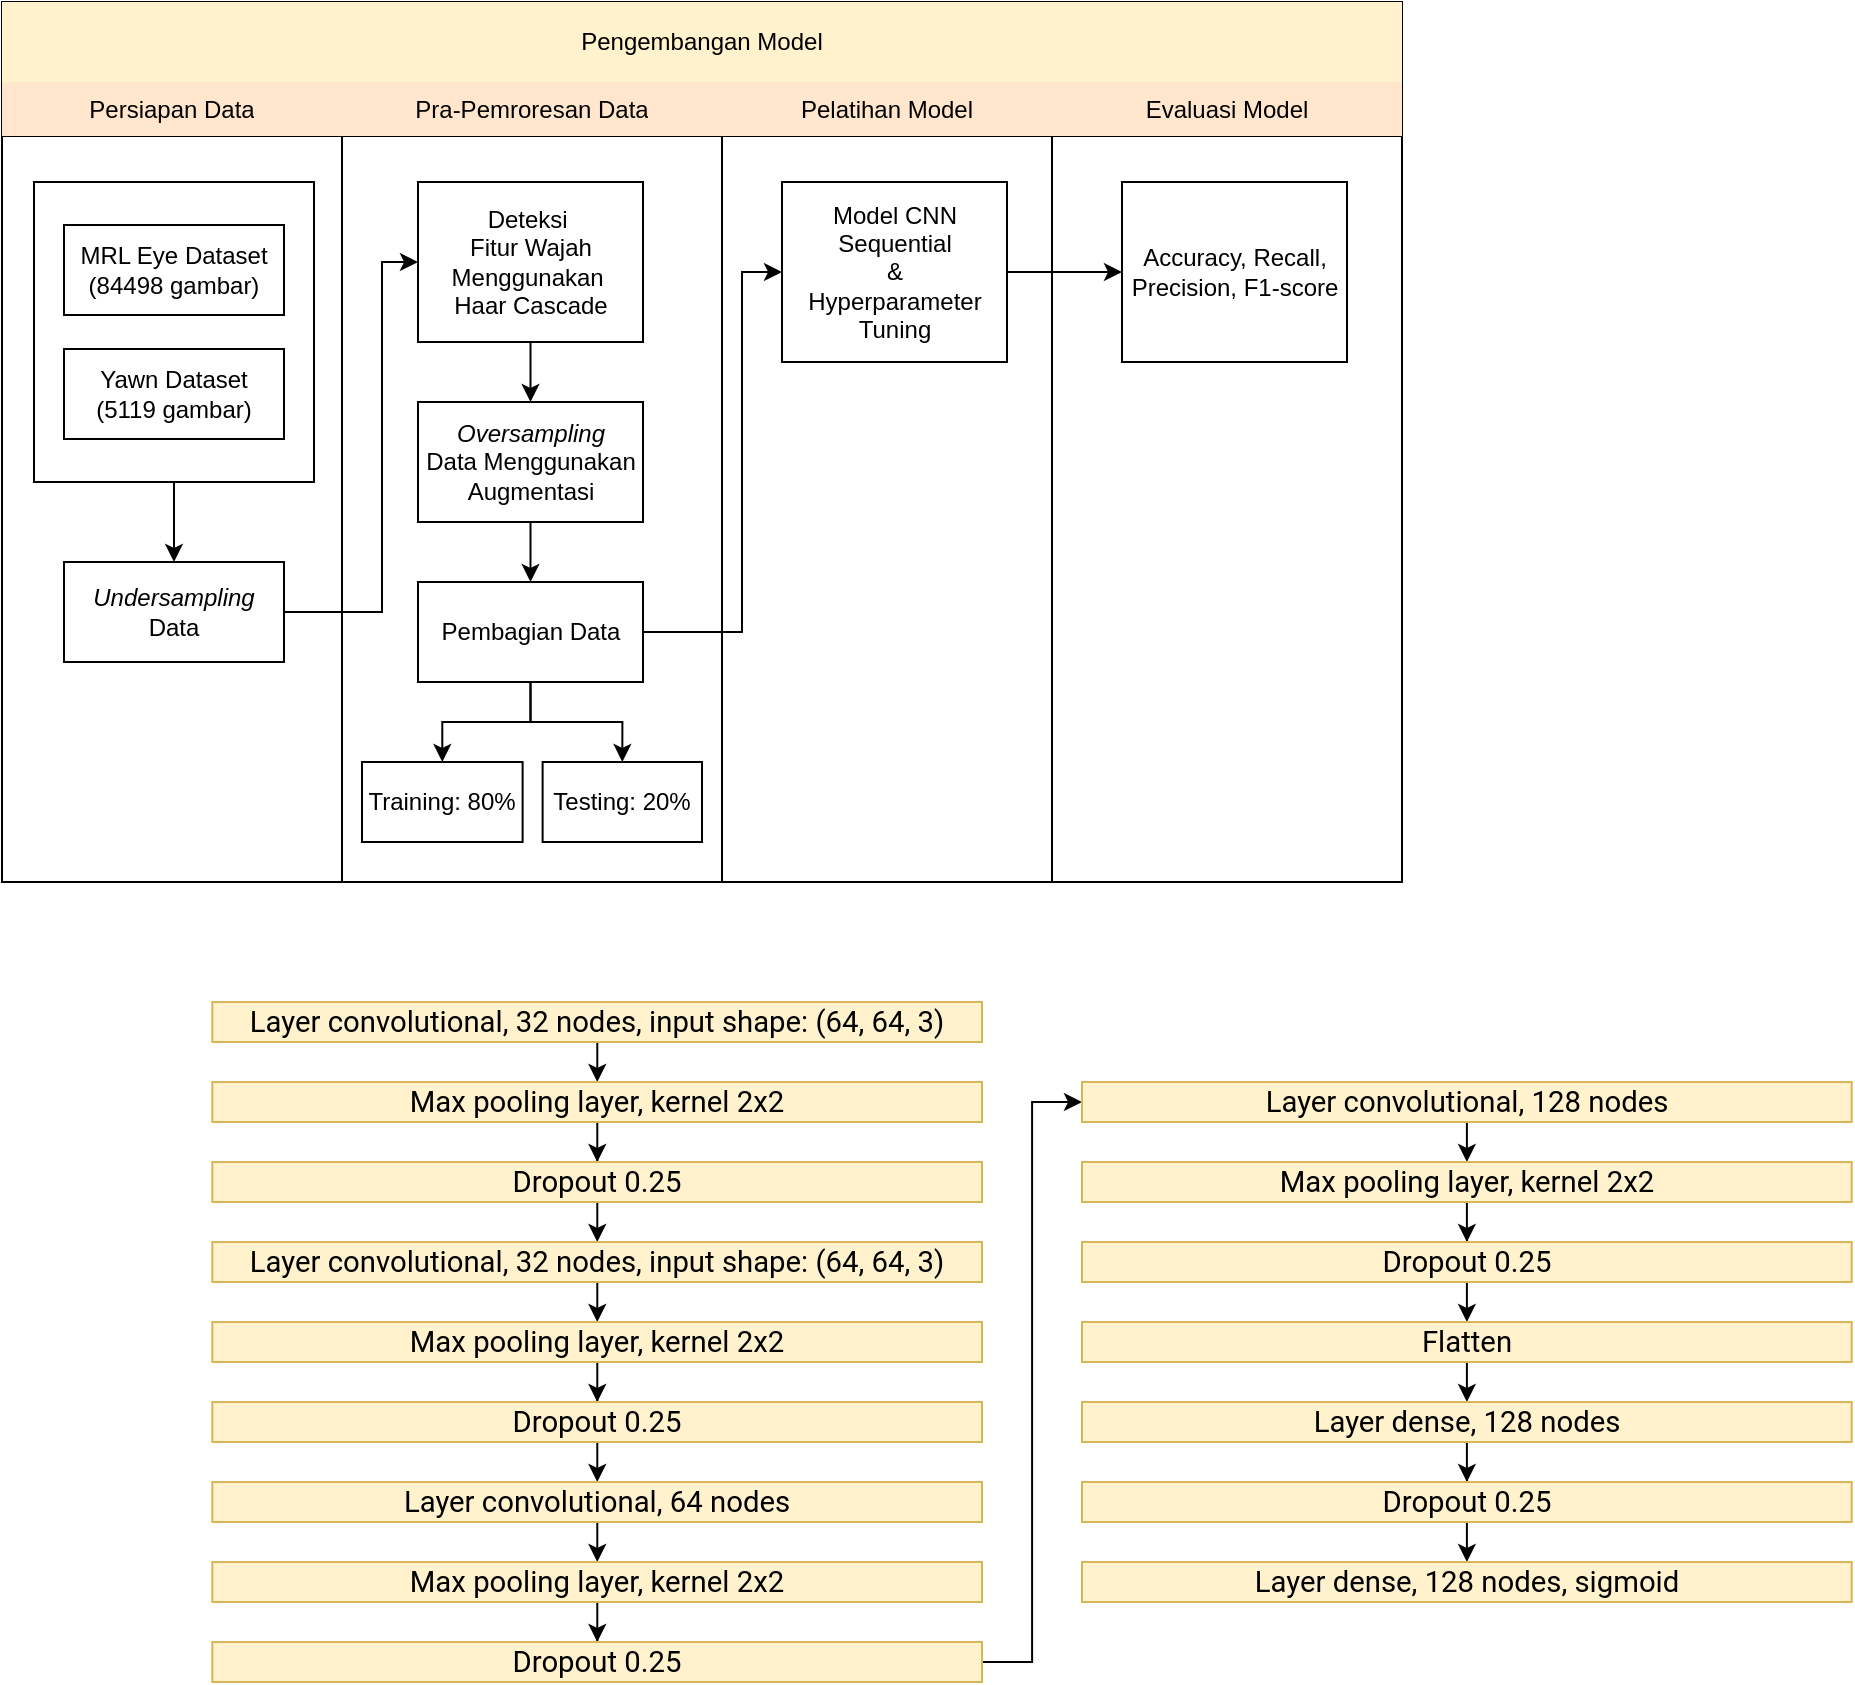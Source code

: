 <mxfile version="26.0.3">
  <diagram name="Halaman-1" id="F-EGLXpYpeBMAb6dZy1f">
    <mxGraphModel dx="872" dy="469" grid="1" gridSize="10" guides="1" tooltips="1" connect="1" arrows="1" fold="1" page="1" pageScale="1" pageWidth="827" pageHeight="1169" math="0" shadow="0">
      <root>
        <mxCell id="0" />
        <mxCell id="1" parent="0" />
        <mxCell id="pbT7XOe0b9rUdH8Onk3J-1" value="" style="shape=table;startSize=0;container=1;collapsible=0;childLayout=tableLayout;" parent="1" vertex="1">
          <mxGeometry x="100" y="40" width="700" height="440" as="geometry" />
        </mxCell>
        <mxCell id="pbT7XOe0b9rUdH8Onk3J-2" value="" style="shape=tableRow;horizontal=0;startSize=0;swimlaneHead=0;swimlaneBody=0;strokeColor=inherit;top=0;left=0;bottom=0;right=0;collapsible=0;dropTarget=0;fillColor=none;points=[[0,0.5],[1,0.5]];portConstraint=eastwest;" parent="pbT7XOe0b9rUdH8Onk3J-1" vertex="1">
          <mxGeometry width="700" height="40" as="geometry" />
        </mxCell>
        <mxCell id="pbT7XOe0b9rUdH8Onk3J-3" value="Pengembangan Model" style="shape=partialRectangle;html=1;whiteSpace=wrap;connectable=0;strokeColor=#d6b656;overflow=hidden;fillColor=#fff2cc;top=0;left=0;bottom=0;right=0;pointerEvents=1;rowspan=1;colspan=4;" parent="pbT7XOe0b9rUdH8Onk3J-2" vertex="1">
          <mxGeometry width="700" height="40" as="geometry">
            <mxRectangle width="170" height="40" as="alternateBounds" />
          </mxGeometry>
        </mxCell>
        <mxCell id="pbT7XOe0b9rUdH8Onk3J-4" value="" style="shape=partialRectangle;html=1;whiteSpace=wrap;connectable=0;strokeColor=inherit;overflow=hidden;fillColor=none;top=0;left=0;bottom=0;right=0;pointerEvents=1;" parent="pbT7XOe0b9rUdH8Onk3J-2" vertex="1" visible="0">
          <mxGeometry x="170" width="190" height="40" as="geometry">
            <mxRectangle width="190" height="40" as="alternateBounds" />
          </mxGeometry>
        </mxCell>
        <mxCell id="pbT7XOe0b9rUdH8Onk3J-5" value="" style="shape=partialRectangle;html=1;whiteSpace=wrap;connectable=0;strokeColor=inherit;overflow=hidden;fillColor=none;top=0;left=0;bottom=0;right=0;pointerEvents=1;" parent="pbT7XOe0b9rUdH8Onk3J-2" vertex="1" visible="0">
          <mxGeometry x="360" width="165" height="40" as="geometry">
            <mxRectangle width="165" height="40" as="alternateBounds" />
          </mxGeometry>
        </mxCell>
        <mxCell id="pbT7XOe0b9rUdH8Onk3J-6" value="" style="shape=partialRectangle;html=1;whiteSpace=wrap;connectable=0;strokeColor=inherit;overflow=hidden;fillColor=none;top=0;left=0;bottom=0;right=0;pointerEvents=1;" parent="pbT7XOe0b9rUdH8Onk3J-2" vertex="1" visible="0">
          <mxGeometry x="525" width="175" height="40" as="geometry">
            <mxRectangle width="175" height="40" as="alternateBounds" />
          </mxGeometry>
        </mxCell>
        <mxCell id="pbT7XOe0b9rUdH8Onk3J-7" value="" style="shape=tableRow;horizontal=0;startSize=0;swimlaneHead=0;swimlaneBody=0;strokeColor=inherit;top=0;left=0;bottom=0;right=0;collapsible=0;dropTarget=0;fillColor=none;points=[[0,0.5],[1,0.5]];portConstraint=eastwest;" parent="pbT7XOe0b9rUdH8Onk3J-1" vertex="1">
          <mxGeometry y="40" width="700" height="27" as="geometry" />
        </mxCell>
        <mxCell id="pbT7XOe0b9rUdH8Onk3J-8" value="Persiapan Data" style="shape=partialRectangle;html=1;whiteSpace=wrap;connectable=0;strokeColor=#d79b00;overflow=hidden;fillColor=#ffe6cc;top=0;left=0;bottom=0;right=0;pointerEvents=1;" parent="pbT7XOe0b9rUdH8Onk3J-7" vertex="1">
          <mxGeometry width="170" height="27" as="geometry">
            <mxRectangle width="170" height="27" as="alternateBounds" />
          </mxGeometry>
        </mxCell>
        <mxCell id="pbT7XOe0b9rUdH8Onk3J-9" value="Pra-Pemroresan Data" style="shape=partialRectangle;html=1;whiteSpace=wrap;connectable=0;strokeColor=#d79b00;overflow=hidden;fillColor=#ffe6cc;top=0;left=0;bottom=0;right=0;pointerEvents=1;" parent="pbT7XOe0b9rUdH8Onk3J-7" vertex="1">
          <mxGeometry x="170" width="190" height="27" as="geometry">
            <mxRectangle width="190" height="27" as="alternateBounds" />
          </mxGeometry>
        </mxCell>
        <mxCell id="pbT7XOe0b9rUdH8Onk3J-10" value="Pelatihan Model" style="shape=partialRectangle;html=1;whiteSpace=wrap;connectable=0;strokeColor=#d79b00;overflow=hidden;fillColor=#ffe6cc;top=0;left=0;bottom=0;right=0;pointerEvents=1;" parent="pbT7XOe0b9rUdH8Onk3J-7" vertex="1">
          <mxGeometry x="360" width="165" height="27" as="geometry">
            <mxRectangle width="165" height="27" as="alternateBounds" />
          </mxGeometry>
        </mxCell>
        <mxCell id="pbT7XOe0b9rUdH8Onk3J-11" value="Evaluasi Model" style="shape=partialRectangle;html=1;whiteSpace=wrap;connectable=0;strokeColor=#d79b00;overflow=hidden;fillColor=#ffe6cc;top=0;left=0;bottom=0;right=0;pointerEvents=1;" parent="pbT7XOe0b9rUdH8Onk3J-7" vertex="1">
          <mxGeometry x="525" width="175" height="27" as="geometry">
            <mxRectangle width="175" height="27" as="alternateBounds" />
          </mxGeometry>
        </mxCell>
        <mxCell id="pbT7XOe0b9rUdH8Onk3J-12" style="shape=tableRow;horizontal=0;startSize=0;swimlaneHead=0;swimlaneBody=0;strokeColor=inherit;top=0;left=0;bottom=0;right=0;collapsible=0;dropTarget=0;fillColor=none;points=[[0,0.5],[1,0.5]];portConstraint=eastwest;" parent="pbT7XOe0b9rUdH8Onk3J-1" vertex="1">
          <mxGeometry y="67" width="700" height="373" as="geometry" />
        </mxCell>
        <mxCell id="pbT7XOe0b9rUdH8Onk3J-13" style="shape=partialRectangle;html=1;whiteSpace=wrap;connectable=0;strokeColor=inherit;overflow=hidden;fillColor=none;top=0;left=0;bottom=0;right=0;pointerEvents=1;" parent="pbT7XOe0b9rUdH8Onk3J-12" vertex="1">
          <mxGeometry width="170" height="373" as="geometry">
            <mxRectangle width="170" height="373" as="alternateBounds" />
          </mxGeometry>
        </mxCell>
        <mxCell id="pbT7XOe0b9rUdH8Onk3J-14" style="shape=partialRectangle;html=1;whiteSpace=wrap;connectable=0;strokeColor=inherit;overflow=hidden;fillColor=none;top=0;left=0;bottom=0;right=0;pointerEvents=1;" parent="pbT7XOe0b9rUdH8Onk3J-12" vertex="1">
          <mxGeometry x="170" width="190" height="373" as="geometry">
            <mxRectangle width="190" height="373" as="alternateBounds" />
          </mxGeometry>
        </mxCell>
        <mxCell id="pbT7XOe0b9rUdH8Onk3J-15" style="shape=partialRectangle;html=1;whiteSpace=wrap;connectable=0;strokeColor=inherit;overflow=hidden;fillColor=none;top=0;left=0;bottom=0;right=0;pointerEvents=1;" parent="pbT7XOe0b9rUdH8Onk3J-12" vertex="1">
          <mxGeometry x="360" width="165" height="373" as="geometry">
            <mxRectangle width="165" height="373" as="alternateBounds" />
          </mxGeometry>
        </mxCell>
        <mxCell id="pbT7XOe0b9rUdH8Onk3J-16" style="shape=partialRectangle;html=1;whiteSpace=wrap;connectable=0;strokeColor=inherit;overflow=hidden;fillColor=none;top=0;left=0;bottom=0;right=0;pointerEvents=1;" parent="pbT7XOe0b9rUdH8Onk3J-12" vertex="1">
          <mxGeometry x="525" width="175" height="373" as="geometry">
            <mxRectangle width="175" height="373" as="alternateBounds" />
          </mxGeometry>
        </mxCell>
        <mxCell id="uIxYFUo7oP4-__J7Timu-9" value="" style="edgeStyle=orthogonalEdgeStyle;rounded=0;orthogonalLoop=1;jettySize=auto;html=1;" edge="1" parent="1" source="pbT7XOe0b9rUdH8Onk3J-20" target="pbT7XOe0b9rUdH8Onk3J-23">
          <mxGeometry relative="1" as="geometry" />
        </mxCell>
        <mxCell id="pbT7XOe0b9rUdH8Onk3J-20" value="Deteksi&amp;nbsp;&lt;div&gt;Fitur Wajah Menggunakan&amp;nbsp;&lt;/div&gt;&lt;div&gt;Haar Cascade&lt;/div&gt;" style="rounded=0;whiteSpace=wrap;html=1;" parent="1" vertex="1">
          <mxGeometry x="308" y="130" width="112.5" height="80" as="geometry" />
        </mxCell>
        <mxCell id="pbT7XOe0b9rUdH8Onk3J-21" value="Accuracy, Recall, Precision, F1-score" style="rounded=0;whiteSpace=wrap;html=1;" parent="1" vertex="1">
          <mxGeometry x="660" y="130" width="112.5" height="90" as="geometry" />
        </mxCell>
        <mxCell id="uIxYFUo7oP4-__J7Timu-12" style="edgeStyle=orthogonalEdgeStyle;rounded=0;orthogonalLoop=1;jettySize=auto;html=1;entryX=0;entryY=0.5;entryDx=0;entryDy=0;" edge="1" parent="1" source="pbT7XOe0b9rUdH8Onk3J-22" target="uIxYFUo7oP4-__J7Timu-11">
          <mxGeometry relative="1" as="geometry">
            <Array as="points">
              <mxPoint x="470" y="355" />
              <mxPoint x="470" y="175" />
            </Array>
          </mxGeometry>
        </mxCell>
        <mxCell id="uIxYFUo7oP4-__J7Timu-15" value="" style="edgeStyle=orthogonalEdgeStyle;rounded=0;orthogonalLoop=1;jettySize=auto;html=1;" edge="1" parent="1" source="pbT7XOe0b9rUdH8Onk3J-22" target="uIxYFUo7oP4-__J7Timu-14">
          <mxGeometry relative="1" as="geometry" />
        </mxCell>
        <mxCell id="uIxYFUo7oP4-__J7Timu-17" style="edgeStyle=orthogonalEdgeStyle;rounded=0;orthogonalLoop=1;jettySize=auto;html=1;entryX=0.5;entryY=0;entryDx=0;entryDy=0;" edge="1" parent="1" source="pbT7XOe0b9rUdH8Onk3J-22" target="uIxYFUo7oP4-__J7Timu-16">
          <mxGeometry relative="1" as="geometry" />
        </mxCell>
        <mxCell id="pbT7XOe0b9rUdH8Onk3J-22" value="Pembagian Data" style="rounded=0;whiteSpace=wrap;html=1;" parent="1" vertex="1">
          <mxGeometry x="308" y="330" width="112.5" height="50" as="geometry" />
        </mxCell>
        <mxCell id="uIxYFUo7oP4-__J7Timu-10" value="" style="edgeStyle=orthogonalEdgeStyle;rounded=0;orthogonalLoop=1;jettySize=auto;html=1;" edge="1" parent="1" source="pbT7XOe0b9rUdH8Onk3J-23" target="pbT7XOe0b9rUdH8Onk3J-22">
          <mxGeometry relative="1" as="geometry" />
        </mxCell>
        <mxCell id="pbT7XOe0b9rUdH8Onk3J-23" value="&lt;i&gt;Oversampling&lt;/i&gt;&lt;div&gt;Data Menggunakan Augmentasi&lt;/div&gt;" style="rounded=0;whiteSpace=wrap;html=1;" parent="1" vertex="1">
          <mxGeometry x="308" y="240" width="112.5" height="60" as="geometry" />
        </mxCell>
        <mxCell id="uIxYFUo7oP4-__J7Timu-8" style="edgeStyle=orthogonalEdgeStyle;rounded=0;orthogonalLoop=1;jettySize=auto;html=1;entryX=0;entryY=0.5;entryDx=0;entryDy=0;" edge="1" parent="1" source="eHNbWOPZ8TtTcvfyzyi6-3" target="pbT7XOe0b9rUdH8Onk3J-20">
          <mxGeometry relative="1" as="geometry">
            <Array as="points">
              <mxPoint x="290" y="345" />
              <mxPoint x="290" y="170" />
            </Array>
          </mxGeometry>
        </mxCell>
        <mxCell id="eHNbWOPZ8TtTcvfyzyi6-3" value="&lt;i&gt;Undersampling&lt;/i&gt;&lt;div&gt;Data&lt;/div&gt;" style="rounded=0;whiteSpace=wrap;html=1;" parent="1" vertex="1">
          <mxGeometry x="131" y="320" width="110" height="50" as="geometry" />
        </mxCell>
        <mxCell id="uIxYFUo7oP4-__J7Timu-5" value="" style="group" vertex="1" connectable="0" parent="1">
          <mxGeometry x="116" y="130" width="140" height="150" as="geometry" />
        </mxCell>
        <mxCell id="uIxYFUo7oP4-__J7Timu-3" value="" style="rounded=0;whiteSpace=wrap;html=1;" vertex="1" parent="uIxYFUo7oP4-__J7Timu-5">
          <mxGeometry width="140" height="150" as="geometry" />
        </mxCell>
        <mxCell id="pbT7XOe0b9rUdH8Onk3J-17" value="MRL Eye Dataset&lt;br&gt;(84498 gambar)" style="rounded=0;whiteSpace=wrap;html=1;" parent="uIxYFUo7oP4-__J7Timu-5" vertex="1">
          <mxGeometry x="15" y="21.5" width="110" height="45" as="geometry" />
        </mxCell>
        <mxCell id="pbT7XOe0b9rUdH8Onk3J-18" value="Yawn Dataset&lt;br&gt;(5119 gambar)" style="rounded=0;whiteSpace=wrap;html=1;" parent="uIxYFUo7oP4-__J7Timu-5" vertex="1">
          <mxGeometry x="15" y="83.5" width="110" height="45" as="geometry" />
        </mxCell>
        <mxCell id="uIxYFUo7oP4-__J7Timu-6" style="edgeStyle=orthogonalEdgeStyle;rounded=0;orthogonalLoop=1;jettySize=auto;html=1;entryX=0.5;entryY=0;entryDx=0;entryDy=0;" edge="1" parent="1" source="uIxYFUo7oP4-__J7Timu-3" target="eHNbWOPZ8TtTcvfyzyi6-3">
          <mxGeometry relative="1" as="geometry" />
        </mxCell>
        <mxCell id="uIxYFUo7oP4-__J7Timu-18" value="" style="edgeStyle=orthogonalEdgeStyle;rounded=0;orthogonalLoop=1;jettySize=auto;html=1;" edge="1" parent="1" source="uIxYFUo7oP4-__J7Timu-11" target="pbT7XOe0b9rUdH8Onk3J-21">
          <mxGeometry relative="1" as="geometry" />
        </mxCell>
        <mxCell id="uIxYFUo7oP4-__J7Timu-11" value="Model CNN Sequential&lt;div&gt;&amp;amp;&lt;/div&gt;&lt;div&gt;Hyperparameter Tuning&lt;br&gt;&lt;/div&gt;" style="rounded=0;whiteSpace=wrap;html=1;" vertex="1" parent="1">
          <mxGeometry x="490" y="130" width="112.5" height="90" as="geometry" />
        </mxCell>
        <mxCell id="uIxYFUo7oP4-__J7Timu-14" value="Training: 80%" style="whiteSpace=wrap;html=1;rounded=0;" vertex="1" parent="1">
          <mxGeometry x="280" y="420" width="80.31" height="40" as="geometry" />
        </mxCell>
        <mxCell id="uIxYFUo7oP4-__J7Timu-16" value="Testing: 20%" style="whiteSpace=wrap;html=1;rounded=0;" vertex="1" parent="1">
          <mxGeometry x="370.31" y="420" width="79.69" height="40" as="geometry" />
        </mxCell>
        <mxCell id="uIxYFUo7oP4-__J7Timu-23" value="" style="edgeStyle=orthogonalEdgeStyle;rounded=0;orthogonalLoop=1;jettySize=auto;html=1;entryX=0.5;entryY=0;entryDx=0;entryDy=0;" edge="1" parent="1" source="uIxYFUo7oP4-__J7Timu-19" target="uIxYFUo7oP4-__J7Timu-20">
          <mxGeometry relative="1" as="geometry" />
        </mxCell>
        <mxCell id="uIxYFUo7oP4-__J7Timu-19" value="&lt;span id=&quot;docs-internal-guid-4dfbe26f-7fff-c08b-8545-e67e6aaef200&quot;&gt;&lt;p style=&quot;line-height:1.2;margin-top:0pt;margin-bottom:0pt;&quot; dir=&quot;ltr&quot;&gt;&lt;span style=&quot;font-size: 11pt; font-family: Roboto, sans-serif; background-color: transparent; font-variant-numeric: normal; font-variant-east-asian: normal; font-variant-alternates: normal; font-variant-position: normal; font-variant-emoji: normal; vertical-align: baseline; white-space-collapse: preserve;&quot;&gt;&lt;font&gt;Layer convolutional, 32 nodes, input shape: (64, 64, 3)&lt;/font&gt;&lt;/span&gt;&lt;/p&gt;&lt;/span&gt;" style="rounded=0;whiteSpace=wrap;html=1;fillColor=#fff2cc;strokeColor=#d6b656;" vertex="1" parent="1">
          <mxGeometry x="205.15" y="540" width="384.85" height="20" as="geometry" />
        </mxCell>
        <mxCell id="uIxYFUo7oP4-__J7Timu-24" value="" style="edgeStyle=orthogonalEdgeStyle;rounded=0;orthogonalLoop=1;jettySize=auto;html=1;" edge="1" parent="1" source="uIxYFUo7oP4-__J7Timu-20" target="uIxYFUo7oP4-__J7Timu-21">
          <mxGeometry relative="1" as="geometry" />
        </mxCell>
        <mxCell id="uIxYFUo7oP4-__J7Timu-20" value="&lt;span id=&quot;docs-internal-guid-4dfbe26f-7fff-c08b-8545-e67e6aaef200&quot;&gt;&lt;p style=&quot;line-height:1.2;margin-top:0pt;margin-bottom:0pt;&quot; dir=&quot;ltr&quot;&gt;&lt;font face=&quot;Roboto, sans-serif&quot;&gt;&lt;span style=&quot;font-size: 14.667px; white-space-collapse: preserve;&quot;&gt;Max pooling layer, kernel 2x2&lt;/span&gt;&lt;/font&gt;&lt;/p&gt;&lt;/span&gt;" style="rounded=0;whiteSpace=wrap;html=1;fillColor=#fff2cc;strokeColor=#d6b656;" vertex="1" parent="1">
          <mxGeometry x="205.15" y="580" width="384.85" height="20" as="geometry" />
        </mxCell>
        <mxCell id="uIxYFUo7oP4-__J7Timu-31" style="edgeStyle=orthogonalEdgeStyle;rounded=0;orthogonalLoop=1;jettySize=auto;html=1;entryX=0.5;entryY=0;entryDx=0;entryDy=0;" edge="1" parent="1" source="uIxYFUo7oP4-__J7Timu-21" target="uIxYFUo7oP4-__J7Timu-26">
          <mxGeometry relative="1" as="geometry" />
        </mxCell>
        <mxCell id="uIxYFUo7oP4-__J7Timu-21" value="&lt;span id=&quot;docs-internal-guid-4dfbe26f-7fff-c08b-8545-e67e6aaef200&quot;&gt;&lt;p style=&quot;line-height:1.2;margin-top:0pt;margin-bottom:0pt;&quot; dir=&quot;ltr&quot;&gt;&lt;font face=&quot;Roboto, sans-serif&quot;&gt;&lt;span style=&quot;font-size: 14.667px; white-space-collapse: preserve;&quot;&gt;Dropout 0.25&lt;/span&gt;&lt;/font&gt;&lt;/p&gt;&lt;/span&gt;" style="rounded=0;whiteSpace=wrap;html=1;fillColor=#fff2cc;strokeColor=#d6b656;" vertex="1" parent="1">
          <mxGeometry x="205.15" y="620" width="384.85" height="20" as="geometry" />
        </mxCell>
        <mxCell id="uIxYFUo7oP4-__J7Timu-25" value="" style="edgeStyle=orthogonalEdgeStyle;rounded=0;orthogonalLoop=1;jettySize=auto;html=1;entryX=0.5;entryY=0;entryDx=0;entryDy=0;" edge="1" parent="1" source="uIxYFUo7oP4-__J7Timu-26" target="uIxYFUo7oP4-__J7Timu-28">
          <mxGeometry relative="1" as="geometry" />
        </mxCell>
        <mxCell id="uIxYFUo7oP4-__J7Timu-26" value="&lt;span id=&quot;docs-internal-guid-4dfbe26f-7fff-c08b-8545-e67e6aaef200&quot;&gt;&lt;p style=&quot;line-height:1.2;margin-top:0pt;margin-bottom:0pt;&quot; dir=&quot;ltr&quot;&gt;&lt;span style=&quot;font-size: 11pt; font-family: Roboto, sans-serif; background-color: transparent; font-variant-numeric: normal; font-variant-east-asian: normal; font-variant-alternates: normal; font-variant-position: normal; font-variant-emoji: normal; vertical-align: baseline; white-space-collapse: preserve;&quot;&gt;&lt;font&gt;Layer convolutional, 32 nodes, input shape: (64, 64, 3)&lt;/font&gt;&lt;/span&gt;&lt;/p&gt;&lt;/span&gt;" style="rounded=0;whiteSpace=wrap;html=1;fillColor=#fff2cc;strokeColor=#d6b656;" vertex="1" parent="1">
          <mxGeometry x="205.15" y="660" width="384.85" height="20" as="geometry" />
        </mxCell>
        <mxCell id="uIxYFUo7oP4-__J7Timu-27" value="" style="edgeStyle=orthogonalEdgeStyle;rounded=0;orthogonalLoop=1;jettySize=auto;html=1;" edge="1" parent="1" source="uIxYFUo7oP4-__J7Timu-28" target="uIxYFUo7oP4-__J7Timu-29">
          <mxGeometry relative="1" as="geometry" />
        </mxCell>
        <mxCell id="uIxYFUo7oP4-__J7Timu-28" value="&lt;span id=&quot;docs-internal-guid-4dfbe26f-7fff-c08b-8545-e67e6aaef200&quot;&gt;&lt;p style=&quot;line-height:1.2;margin-top:0pt;margin-bottom:0pt;&quot; dir=&quot;ltr&quot;&gt;&lt;font face=&quot;Roboto, sans-serif&quot;&gt;&lt;span style=&quot;font-size: 14.667px; white-space-collapse: preserve;&quot;&gt;Max pooling layer, kernel 2x2&lt;/span&gt;&lt;/font&gt;&lt;/p&gt;&lt;/span&gt;" style="rounded=0;whiteSpace=wrap;html=1;fillColor=#fff2cc;strokeColor=#d6b656;" vertex="1" parent="1">
          <mxGeometry x="205.15" y="700" width="384.85" height="20" as="geometry" />
        </mxCell>
        <mxCell id="uIxYFUo7oP4-__J7Timu-37" style="edgeStyle=orthogonalEdgeStyle;rounded=0;orthogonalLoop=1;jettySize=auto;html=1;entryX=0.5;entryY=0;entryDx=0;entryDy=0;" edge="1" parent="1" source="uIxYFUo7oP4-__J7Timu-29" target="uIxYFUo7oP4-__J7Timu-33">
          <mxGeometry relative="1" as="geometry" />
        </mxCell>
        <mxCell id="uIxYFUo7oP4-__J7Timu-29" value="&lt;span id=&quot;docs-internal-guid-4dfbe26f-7fff-c08b-8545-e67e6aaef200&quot;&gt;&lt;p style=&quot;line-height:1.2;margin-top:0pt;margin-bottom:0pt;&quot; dir=&quot;ltr&quot;&gt;&lt;span style=&quot;font-family: Roboto, sans-serif; font-size: 14.667px; white-space-collapse: preserve;&quot;&gt;Dropout 0.25&lt;/span&gt;&lt;/p&gt;&lt;/span&gt;" style="rounded=0;whiteSpace=wrap;html=1;fillColor=#fff2cc;strokeColor=#d6b656;" vertex="1" parent="1">
          <mxGeometry x="205.15" y="740" width="384.85" height="20" as="geometry" />
        </mxCell>
        <mxCell id="uIxYFUo7oP4-__J7Timu-32" value="" style="edgeStyle=orthogonalEdgeStyle;rounded=0;orthogonalLoop=1;jettySize=auto;html=1;entryX=0.5;entryY=0;entryDx=0;entryDy=0;" edge="1" parent="1" source="uIxYFUo7oP4-__J7Timu-33" target="uIxYFUo7oP4-__J7Timu-35">
          <mxGeometry relative="1" as="geometry" />
        </mxCell>
        <mxCell id="uIxYFUo7oP4-__J7Timu-33" value="&lt;span id=&quot;docs-internal-guid-4dfbe26f-7fff-c08b-8545-e67e6aaef200&quot;&gt;&lt;p style=&quot;line-height:1.2;margin-top:0pt;margin-bottom:0pt;&quot; dir=&quot;ltr&quot;&gt;&lt;span style=&quot;font-size: 11pt; font-family: Roboto, sans-serif; background-color: transparent; font-variant-numeric: normal; font-variant-east-asian: normal; font-variant-alternates: normal; font-variant-position: normal; font-variant-emoji: normal; vertical-align: baseline; white-space-collapse: preserve;&quot;&gt;&lt;font&gt;Layer convolutional, 64 nodes&lt;/font&gt;&lt;/span&gt;&lt;/p&gt;&lt;/span&gt;" style="rounded=0;whiteSpace=wrap;html=1;fillColor=#fff2cc;strokeColor=#d6b656;" vertex="1" parent="1">
          <mxGeometry x="205.15" y="780" width="384.85" height="20" as="geometry" />
        </mxCell>
        <mxCell id="uIxYFUo7oP4-__J7Timu-34" value="" style="edgeStyle=orthogonalEdgeStyle;rounded=0;orthogonalLoop=1;jettySize=auto;html=1;" edge="1" parent="1" source="uIxYFUo7oP4-__J7Timu-35" target="uIxYFUo7oP4-__J7Timu-36">
          <mxGeometry relative="1" as="geometry" />
        </mxCell>
        <mxCell id="uIxYFUo7oP4-__J7Timu-35" value="&lt;span id=&quot;docs-internal-guid-4dfbe26f-7fff-c08b-8545-e67e6aaef200&quot;&gt;&lt;p style=&quot;line-height:1.2;margin-top:0pt;margin-bottom:0pt;&quot; dir=&quot;ltr&quot;&gt;&lt;font face=&quot;Roboto, sans-serif&quot;&gt;&lt;span style=&quot;font-size: 14.667px; white-space-collapse: preserve;&quot;&gt;Max pooling layer, kernel 2x2&lt;/span&gt;&lt;/font&gt;&lt;/p&gt;&lt;/span&gt;" style="rounded=0;whiteSpace=wrap;html=1;fillColor=#fff2cc;strokeColor=#d6b656;" vertex="1" parent="1">
          <mxGeometry x="205.15" y="820" width="384.85" height="20" as="geometry" />
        </mxCell>
        <mxCell id="uIxYFUo7oP4-__J7Timu-38" style="edgeStyle=orthogonalEdgeStyle;rounded=0;orthogonalLoop=1;jettySize=auto;html=1;entryX=0;entryY=0.5;entryDx=0;entryDy=0;" edge="1" parent="1" source="uIxYFUo7oP4-__J7Timu-36" target="uIxYFUo7oP4-__J7Timu-45">
          <mxGeometry relative="1" as="geometry">
            <mxPoint x="620" y="550" as="targetPoint" />
          </mxGeometry>
        </mxCell>
        <mxCell id="uIxYFUo7oP4-__J7Timu-36" value="&lt;span id=&quot;docs-internal-guid-4dfbe26f-7fff-c08b-8545-e67e6aaef200&quot;&gt;&lt;p style=&quot;line-height:1.2;margin-top:0pt;margin-bottom:0pt;&quot; dir=&quot;ltr&quot;&gt;&lt;span style=&quot;font-family: Roboto, sans-serif; font-size: 14.667px; white-space-collapse: preserve;&quot;&gt;Dropout 0.25&lt;/span&gt;&lt;/p&gt;&lt;/span&gt;" style="rounded=0;whiteSpace=wrap;html=1;fillColor=#fff2cc;strokeColor=#d6b656;" vertex="1" parent="1">
          <mxGeometry x="205.15" y="860" width="384.85" height="20" as="geometry" />
        </mxCell>
        <mxCell id="uIxYFUo7oP4-__J7Timu-44" value="" style="edgeStyle=orthogonalEdgeStyle;rounded=0;orthogonalLoop=1;jettySize=auto;html=1;entryX=0.5;entryY=0;entryDx=0;entryDy=0;" edge="1" parent="1" source="uIxYFUo7oP4-__J7Timu-45" target="uIxYFUo7oP4-__J7Timu-47">
          <mxGeometry relative="1" as="geometry" />
        </mxCell>
        <mxCell id="uIxYFUo7oP4-__J7Timu-45" value="&lt;span id=&quot;docs-internal-guid-4dfbe26f-7fff-c08b-8545-e67e6aaef200&quot;&gt;&lt;p style=&quot;line-height:1.2;margin-top:0pt;margin-bottom:0pt;&quot; dir=&quot;ltr&quot;&gt;&lt;span style=&quot;font-size: 11pt; font-family: Roboto, sans-serif; background-color: transparent; font-variant-numeric: normal; font-variant-east-asian: normal; font-variant-alternates: normal; font-variant-position: normal; font-variant-emoji: normal; vertical-align: baseline; white-space-collapse: preserve;&quot;&gt;&lt;font&gt;Layer convolutional, 128 nodes&lt;/font&gt;&lt;/span&gt;&lt;/p&gt;&lt;/span&gt;" style="rounded=0;whiteSpace=wrap;html=1;fillColor=#fff2cc;strokeColor=#d6b656;" vertex="1" parent="1">
          <mxGeometry x="640" y="580" width="384.85" height="20" as="geometry" />
        </mxCell>
        <mxCell id="uIxYFUo7oP4-__J7Timu-46" value="" style="edgeStyle=orthogonalEdgeStyle;rounded=0;orthogonalLoop=1;jettySize=auto;html=1;" edge="1" parent="1" source="uIxYFUo7oP4-__J7Timu-47" target="uIxYFUo7oP4-__J7Timu-49">
          <mxGeometry relative="1" as="geometry" />
        </mxCell>
        <mxCell id="uIxYFUo7oP4-__J7Timu-47" value="&lt;span id=&quot;docs-internal-guid-4dfbe26f-7fff-c08b-8545-e67e6aaef200&quot;&gt;&lt;p style=&quot;line-height:1.2;margin-top:0pt;margin-bottom:0pt;&quot; dir=&quot;ltr&quot;&gt;&lt;font face=&quot;Roboto, sans-serif&quot;&gt;&lt;span style=&quot;font-size: 14.667px; white-space-collapse: preserve;&quot;&gt;Max pooling layer, kernel 2x2&lt;/span&gt;&lt;/font&gt;&lt;/p&gt;&lt;/span&gt;" style="rounded=0;whiteSpace=wrap;html=1;fillColor=#fff2cc;strokeColor=#d6b656;" vertex="1" parent="1">
          <mxGeometry x="640" y="620" width="384.85" height="20" as="geometry" />
        </mxCell>
        <mxCell id="uIxYFUo7oP4-__J7Timu-48" style="edgeStyle=orthogonalEdgeStyle;rounded=0;orthogonalLoop=1;jettySize=auto;html=1;entryX=0.5;entryY=0;entryDx=0;entryDy=0;" edge="1" parent="1" source="uIxYFUo7oP4-__J7Timu-49" target="uIxYFUo7oP4-__J7Timu-51">
          <mxGeometry relative="1" as="geometry" />
        </mxCell>
        <mxCell id="uIxYFUo7oP4-__J7Timu-49" value="&lt;span id=&quot;docs-internal-guid-4dfbe26f-7fff-c08b-8545-e67e6aaef200&quot;&gt;&lt;p style=&quot;line-height:1.2;margin-top:0pt;margin-bottom:0pt;&quot; dir=&quot;ltr&quot;&gt;&lt;font face=&quot;Roboto, sans-serif&quot;&gt;&lt;span style=&quot;font-size: 14.667px; white-space-collapse: preserve;&quot;&gt;Dropout 0.25&lt;/span&gt;&lt;/font&gt;&lt;/p&gt;&lt;/span&gt;" style="rounded=0;whiteSpace=wrap;html=1;fillColor=#fff2cc;strokeColor=#d6b656;" vertex="1" parent="1">
          <mxGeometry x="640" y="660" width="384.85" height="20" as="geometry" />
        </mxCell>
        <mxCell id="uIxYFUo7oP4-__J7Timu-50" value="" style="edgeStyle=orthogonalEdgeStyle;rounded=0;orthogonalLoop=1;jettySize=auto;html=1;entryX=0.5;entryY=0;entryDx=0;entryDy=0;" edge="1" parent="1" source="uIxYFUo7oP4-__J7Timu-51" target="uIxYFUo7oP4-__J7Timu-53">
          <mxGeometry relative="1" as="geometry" />
        </mxCell>
        <mxCell id="uIxYFUo7oP4-__J7Timu-51" value="&lt;span id=&quot;docs-internal-guid-4dfbe26f-7fff-c08b-8545-e67e6aaef200&quot;&gt;&lt;p style=&quot;line-height:1.2;margin-top:0pt;margin-bottom:0pt;&quot; dir=&quot;ltr&quot;&gt;&lt;span style=&quot;font-size: 11pt; font-family: Roboto, sans-serif; background-color: transparent; font-variant-numeric: normal; font-variant-east-asian: normal; font-variant-alternates: normal; font-variant-position: normal; font-variant-emoji: normal; vertical-align: baseline; white-space-collapse: preserve;&quot;&gt;&lt;font&gt;Flatten&lt;/font&gt;&lt;/span&gt;&lt;/p&gt;&lt;/span&gt;" style="rounded=0;whiteSpace=wrap;html=1;fillColor=#fff2cc;strokeColor=#d6b656;" vertex="1" parent="1">
          <mxGeometry x="640" y="700" width="384.85" height="20" as="geometry" />
        </mxCell>
        <mxCell id="uIxYFUo7oP4-__J7Timu-52" value="" style="edgeStyle=orthogonalEdgeStyle;rounded=0;orthogonalLoop=1;jettySize=auto;html=1;" edge="1" parent="1" source="uIxYFUo7oP4-__J7Timu-53" target="uIxYFUo7oP4-__J7Timu-54">
          <mxGeometry relative="1" as="geometry" />
        </mxCell>
        <mxCell id="uIxYFUo7oP4-__J7Timu-53" value="&lt;span style=&quot;font-size: 14.667px; white-space-collapse: preserve;&quot; id=&quot;docs-internal-guid-4dfbe26f-7fff-c08b-8545-e67e6aaef200&quot;&gt;&lt;p style=&quot;line-height:1.2;margin-top:0pt;margin-bottom:0pt;&quot; dir=&quot;ltr&quot;&gt;&lt;font face=&quot;Roboto, sans-serif&quot;&gt;Layer dense, 128 nodes&lt;/font&gt;&lt;/p&gt;&lt;/span&gt;" style="rounded=0;whiteSpace=wrap;html=1;fillColor=#fff2cc;strokeColor=#d6b656;" vertex="1" parent="1">
          <mxGeometry x="640" y="740" width="384.85" height="20" as="geometry" />
        </mxCell>
        <mxCell id="uIxYFUo7oP4-__J7Timu-56" style="edgeStyle=orthogonalEdgeStyle;rounded=0;orthogonalLoop=1;jettySize=auto;html=1;entryX=0.5;entryY=0;entryDx=0;entryDy=0;" edge="1" parent="1" source="uIxYFUo7oP4-__J7Timu-54" target="uIxYFUo7oP4-__J7Timu-55">
          <mxGeometry relative="1" as="geometry" />
        </mxCell>
        <mxCell id="uIxYFUo7oP4-__J7Timu-54" value="&lt;span id=&quot;docs-internal-guid-4dfbe26f-7fff-c08b-8545-e67e6aaef200&quot;&gt;&lt;p style=&quot;line-height:1.2;margin-top:0pt;margin-bottom:0pt;&quot; dir=&quot;ltr&quot;&gt;&lt;span style=&quot;font-family: Roboto, sans-serif; font-size: 14.667px; white-space-collapse: preserve;&quot;&gt;Dropout 0.25&lt;/span&gt;&lt;/p&gt;&lt;/span&gt;" style="rounded=0;whiteSpace=wrap;html=1;fillColor=#fff2cc;strokeColor=#d6b656;" vertex="1" parent="1">
          <mxGeometry x="640" y="780" width="384.85" height="20" as="geometry" />
        </mxCell>
        <mxCell id="uIxYFUo7oP4-__J7Timu-55" value="&lt;span id=&quot;docs-internal-guid-4dfbe26f-7fff-c08b-8545-e67e6aaef200&quot;&gt;&lt;p style=&quot;line-height:1.2;margin-top:0pt;margin-bottom:0pt;&quot; dir=&quot;ltr&quot;&gt;&lt;span style=&quot;font-family: Roboto, sans-serif; font-size: 14.667px; white-space-collapse: preserve;&quot;&gt;Layer dense, 128 nodes, sigmoid&lt;/span&gt;&lt;/p&gt;&lt;/span&gt;" style="rounded=0;whiteSpace=wrap;html=1;fillColor=#fff2cc;strokeColor=#d6b656;" vertex="1" parent="1">
          <mxGeometry x="640" y="820" width="384.85" height="20" as="geometry" />
        </mxCell>
      </root>
    </mxGraphModel>
  </diagram>
</mxfile>
